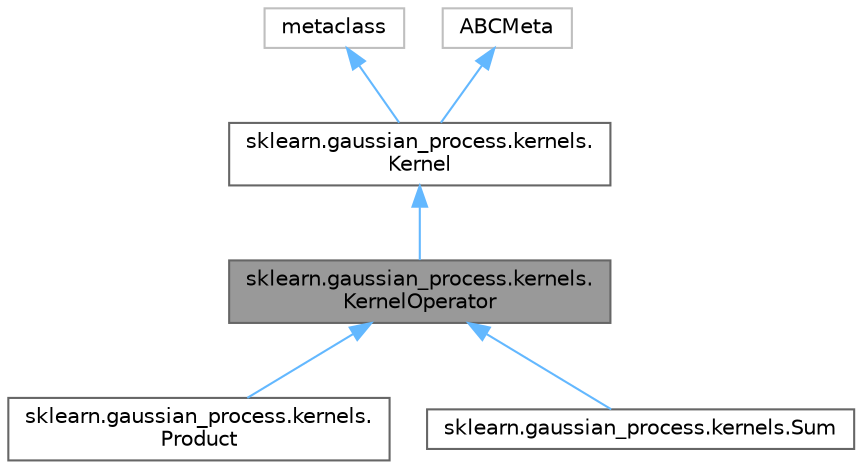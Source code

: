 digraph "sklearn.gaussian_process.kernels.KernelOperator"
{
 // LATEX_PDF_SIZE
  bgcolor="transparent";
  edge [fontname=Helvetica,fontsize=10,labelfontname=Helvetica,labelfontsize=10];
  node [fontname=Helvetica,fontsize=10,shape=box,height=0.2,width=0.4];
  Node1 [id="Node000001",label="sklearn.gaussian_process.kernels.\lKernelOperator",height=0.2,width=0.4,color="gray40", fillcolor="grey60", style="filled", fontcolor="black",tooltip=" "];
  Node2 -> Node1 [id="edge1_Node000001_Node000002",dir="back",color="steelblue1",style="solid",tooltip=" "];
  Node2 [id="Node000002",label="sklearn.gaussian_process.kernels.\lKernel",height=0.2,width=0.4,color="gray40", fillcolor="white", style="filled",URL="$dc/de3/classsklearn_1_1gaussian__process_1_1kernels_1_1Kernel.html",tooltip=" "];
  Node3 -> Node2 [id="edge2_Node000002_Node000003",dir="back",color="steelblue1",style="solid",tooltip=" "];
  Node3 [id="Node000003",label="metaclass",height=0.2,width=0.4,color="grey75", fillcolor="white", style="filled",URL="$d1/d9a/classmetaclass.html",tooltip=" "];
  Node4 -> Node2 [id="edge3_Node000002_Node000004",dir="back",color="steelblue1",style="solid",tooltip=" "];
  Node4 [id="Node000004",label="ABCMeta",height=0.2,width=0.4,color="grey75", fillcolor="white", style="filled",URL="$df/d42/classABCMeta.html",tooltip=" "];
  Node1 -> Node5 [id="edge4_Node000001_Node000005",dir="back",color="steelblue1",style="solid",tooltip=" "];
  Node5 [id="Node000005",label="sklearn.gaussian_process.kernels.\lProduct",height=0.2,width=0.4,color="gray40", fillcolor="white", style="filled",URL="$df/d9e/classsklearn_1_1gaussian__process_1_1kernels_1_1Product.html",tooltip=" "];
  Node1 -> Node6 [id="edge5_Node000001_Node000006",dir="back",color="steelblue1",style="solid",tooltip=" "];
  Node6 [id="Node000006",label="sklearn.gaussian_process.kernels.Sum",height=0.2,width=0.4,color="gray40", fillcolor="white", style="filled",URL="$d5/daa/classsklearn_1_1gaussian__process_1_1kernels_1_1Sum.html",tooltip=" "];
}
